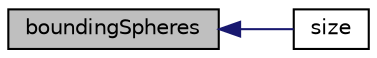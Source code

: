 digraph "boundingSpheres"
{
  bgcolor="transparent";
  edge [fontname="Helvetica",fontsize="10",labelfontname="Helvetica",labelfontsize="10"];
  node [fontname="Helvetica",fontsize="10",shape=record];
  rankdir="LR";
  Node374 [label="boundingSpheres",height=0.2,width=0.4,color="black", fillcolor="grey75", style="filled", fontcolor="black"];
  Node374 -> Node375 [dir="back",color="midnightblue",fontsize="10",style="solid",fontname="Helvetica"];
  Node375 [label="size",height=0.2,width=0.4,color="black",URL="$a26389.html#a03bc1200aac252c4d3e18657d700b71c",tooltip="Range of local indices that can be returned. "];
}
